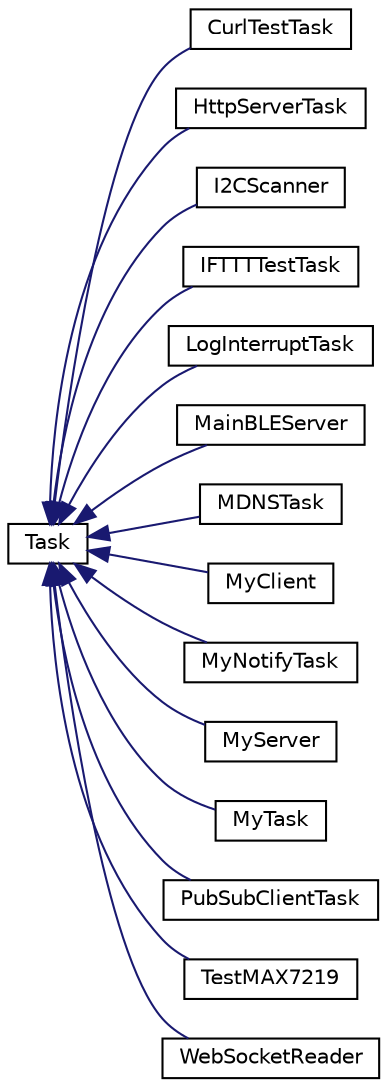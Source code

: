 digraph "Graphical Class Hierarchy"
{
  edge [fontname="Helvetica",fontsize="10",labelfontname="Helvetica",labelfontsize="10"];
  node [fontname="Helvetica",fontsize="10",shape=record];
  rankdir="LR";
  Node0 [label="Task",height=0.2,width=0.4,color="black", fillcolor="white", style="filled",URL="$class_task.html",tooltip="Encapsulate a runnable task. "];
  Node0 -> Node1 [dir="back",color="midnightblue",fontsize="10",style="solid",fontname="Helvetica"];
  Node1 [label="CurlTestTask",height=0.2,width=0.4,color="black", fillcolor="white", style="filled",URL="$class_curl_test_task.html"];
  Node0 -> Node2 [dir="back",color="midnightblue",fontsize="10",style="solid",fontname="Helvetica"];
  Node2 [label="HttpServerTask",height=0.2,width=0.4,color="black", fillcolor="white", style="filled",URL="$class_http_server_task.html",tooltip="Be an HTTP server task. Here we define a Task that will be run when the HTTP server starts..."];
  Node0 -> Node3 [dir="back",color="midnightblue",fontsize="10",style="solid",fontname="Helvetica"];
  Node3 [label="I2CScanner",height=0.2,width=0.4,color="black", fillcolor="white", style="filled",URL="$class_i2_c_scanner.html"];
  Node0 -> Node4 [dir="back",color="midnightblue",fontsize="10",style="solid",fontname="Helvetica"];
  Node4 [label="IFTTTTestTask",height=0.2,width=0.4,color="black", fillcolor="white", style="filled",URL="$class_i_f_t_t_t_test_task.html"];
  Node0 -> Node5 [dir="back",color="midnightblue",fontsize="10",style="solid",fontname="Helvetica"];
  Node5 [label="LogInterruptTask",height=0.2,width=0.4,color="black", fillcolor="white", style="filled",URL="$class_log_interrupt_task.html"];
  Node0 -> Node6 [dir="back",color="midnightblue",fontsize="10",style="solid",fontname="Helvetica"];
  Node6 [label="MainBLEServer",height=0.2,width=0.4,color="black", fillcolor="white", style="filled",URL="$class_main_b_l_e_server.html"];
  Node0 -> Node7 [dir="back",color="midnightblue",fontsize="10",style="solid",fontname="Helvetica"];
  Node7 [label="MDNSTask",height=0.2,width=0.4,color="black", fillcolor="white", style="filled",URL="$class_m_d_n_s_task.html"];
  Node0 -> Node8 [dir="back",color="midnightblue",fontsize="10",style="solid",fontname="Helvetica"];
  Node8 [label="MyClient",height=0.2,width=0.4,color="black", fillcolor="white", style="filled",URL="$class_my_client.html"];
  Node0 -> Node9 [dir="back",color="midnightblue",fontsize="10",style="solid",fontname="Helvetica"];
  Node9 [label="MyNotifyTask",height=0.2,width=0.4,color="black", fillcolor="white", style="filled",URL="$class_my_notify_task.html"];
  Node0 -> Node10 [dir="back",color="midnightblue",fontsize="10",style="solid",fontname="Helvetica"];
  Node10 [label="MyServer",height=0.2,width=0.4,color="black", fillcolor="white", style="filled",URL="$class_my_server.html"];
  Node0 -> Node11 [dir="back",color="midnightblue",fontsize="10",style="solid",fontname="Helvetica"];
  Node11 [label="MyTask",height=0.2,width=0.4,color="black", fillcolor="white", style="filled",URL="$class_my_task.html"];
  Node0 -> Node12 [dir="back",color="midnightblue",fontsize="10",style="solid",fontname="Helvetica"];
  Node12 [label="PubSubClientTask",height=0.2,width=0.4,color="black", fillcolor="white", style="filled",URL="$class_pub_sub_client_task.html",tooltip="A task that will handle the PubSubClient. "];
  Node0 -> Node13 [dir="back",color="midnightblue",fontsize="10",style="solid",fontname="Helvetica"];
  Node13 [label="TestMAX7219",height=0.2,width=0.4,color="black", fillcolor="white", style="filled",URL="$class_test_m_a_x7219.html"];
  Node0 -> Node14 [dir="back",color="midnightblue",fontsize="10",style="solid",fontname="Helvetica"];
  Node14 [label="WebSocketReader",height=0.2,width=0.4,color="black", fillcolor="white", style="filled",URL="$class_web_socket_reader.html",tooltip="A task that will watch web socket inputs. "];
}
